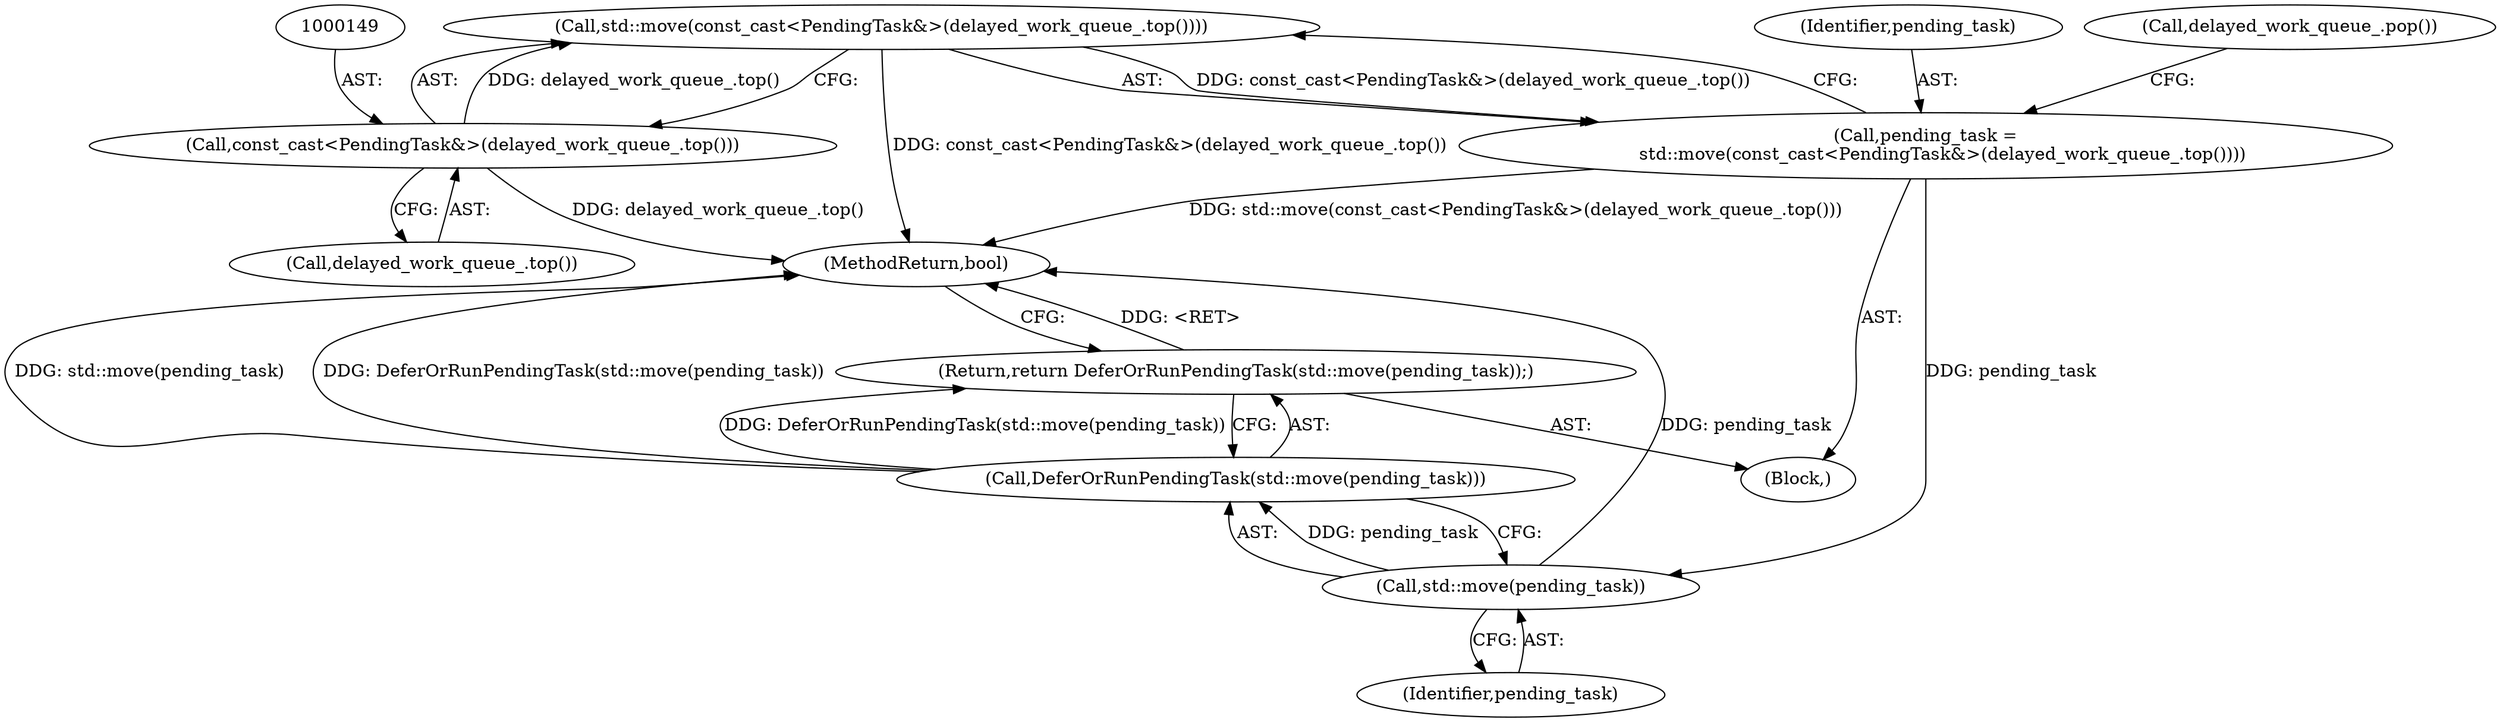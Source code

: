 digraph "0_Chrome_3ff403eecdd23a39853a4ebca52023fbba6c5d00@API" {
"1000147" [label="(Call,std::move(const_cast<PendingTask&>(delayed_work_queue_.top())))"];
"1000148" [label="(Call,const_cast<PendingTask&>(delayed_work_queue_.top()))"];
"1000145" [label="(Call,pending_task =\n      std::move(const_cast<PendingTask&>(delayed_work_queue_.top())))"];
"1000162" [label="(Call,std::move(pending_task))"];
"1000161" [label="(Call,DeferOrRunPendingTask(std::move(pending_task)))"];
"1000160" [label="(Return,return DeferOrRunPendingTask(std::move(pending_task));)"];
"1000147" [label="(Call,std::move(const_cast<PendingTask&>(delayed_work_queue_.top())))"];
"1000164" [label="(MethodReturn,bool)"];
"1000162" [label="(Call,std::move(pending_task))"];
"1000150" [label="(Call,delayed_work_queue_.top())"];
"1000161" [label="(Call,DeferOrRunPendingTask(std::move(pending_task)))"];
"1000163" [label="(Identifier,pending_task)"];
"1000146" [label="(Identifier,pending_task)"];
"1000148" [label="(Call,const_cast<PendingTask&>(delayed_work_queue_.top()))"];
"1000103" [label="(Block,)"];
"1000145" [label="(Call,pending_task =\n      std::move(const_cast<PendingTask&>(delayed_work_queue_.top())))"];
"1000151" [label="(Call,delayed_work_queue_.pop())"];
"1000160" [label="(Return,return DeferOrRunPendingTask(std::move(pending_task));)"];
"1000147" -> "1000145"  [label="AST: "];
"1000147" -> "1000148"  [label="CFG: "];
"1000148" -> "1000147"  [label="AST: "];
"1000145" -> "1000147"  [label="CFG: "];
"1000147" -> "1000164"  [label="DDG: const_cast<PendingTask&>(delayed_work_queue_.top())"];
"1000147" -> "1000145"  [label="DDG: const_cast<PendingTask&>(delayed_work_queue_.top())"];
"1000148" -> "1000147"  [label="DDG: delayed_work_queue_.top()"];
"1000148" -> "1000150"  [label="CFG: "];
"1000149" -> "1000148"  [label="AST: "];
"1000150" -> "1000148"  [label="AST: "];
"1000148" -> "1000164"  [label="DDG: delayed_work_queue_.top()"];
"1000145" -> "1000103"  [label="AST: "];
"1000146" -> "1000145"  [label="AST: "];
"1000151" -> "1000145"  [label="CFG: "];
"1000145" -> "1000164"  [label="DDG: std::move(const_cast<PendingTask&>(delayed_work_queue_.top()))"];
"1000145" -> "1000162"  [label="DDG: pending_task"];
"1000162" -> "1000161"  [label="AST: "];
"1000162" -> "1000163"  [label="CFG: "];
"1000163" -> "1000162"  [label="AST: "];
"1000161" -> "1000162"  [label="CFG: "];
"1000162" -> "1000164"  [label="DDG: pending_task"];
"1000162" -> "1000161"  [label="DDG: pending_task"];
"1000161" -> "1000160"  [label="AST: "];
"1000160" -> "1000161"  [label="CFG: "];
"1000161" -> "1000164"  [label="DDG: std::move(pending_task)"];
"1000161" -> "1000164"  [label="DDG: DeferOrRunPendingTask(std::move(pending_task))"];
"1000161" -> "1000160"  [label="DDG: DeferOrRunPendingTask(std::move(pending_task))"];
"1000160" -> "1000103"  [label="AST: "];
"1000164" -> "1000160"  [label="CFG: "];
"1000160" -> "1000164"  [label="DDG: <RET>"];
}
